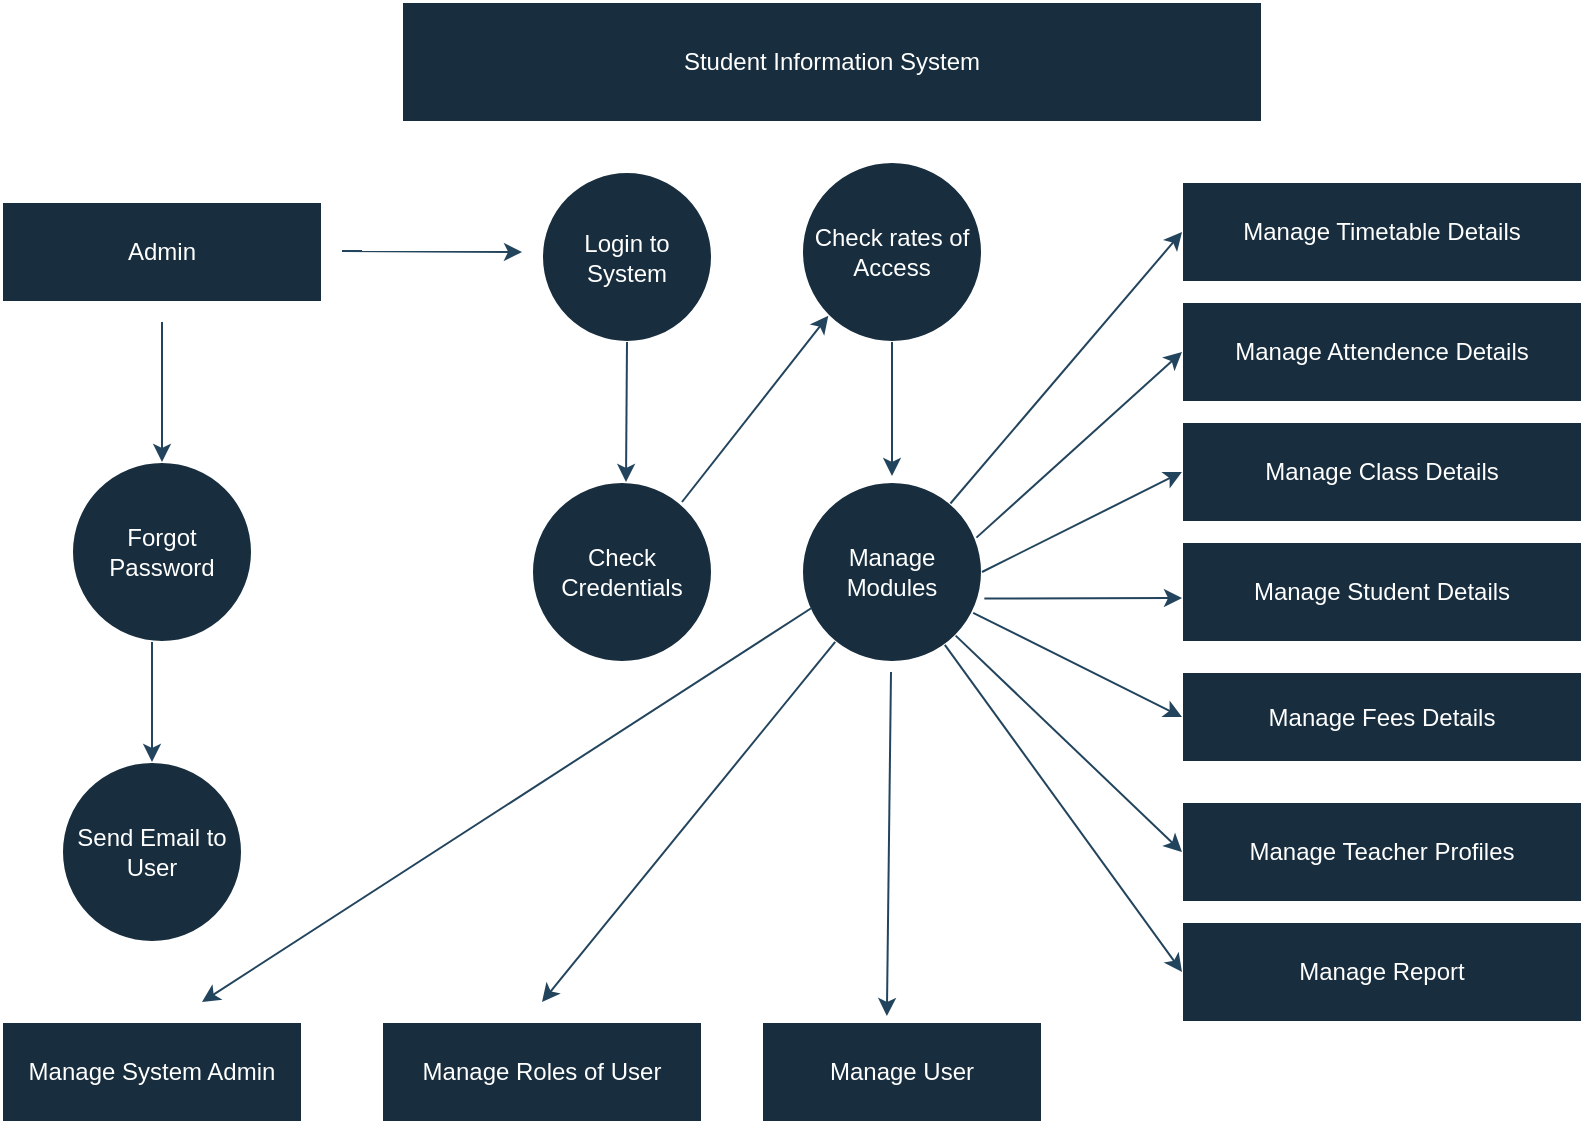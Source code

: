 <mxfile version="28.1.1">
  <diagram name="Page-1" id="vXb-oSbJKYmq9WD8H4_Y">
    <mxGraphModel dx="1042" dy="510" grid="1" gridSize="10" guides="1" tooltips="1" connect="1" arrows="1" fold="1" page="1" pageScale="1" pageWidth="850" pageHeight="1100" math="0" shadow="0">
      <root>
        <mxCell id="0" />
        <mxCell id="1" parent="0" />
        <mxCell id="AlB1mBefGB3KJBxIbdKm-2" value="Admin" style="rounded=0;whiteSpace=wrap;html=1;labelBackgroundColor=none;fillColor=#182E3E;strokeColor=#FFFFFF;fontColor=#FFFFFF;" vertex="1" parent="1">
          <mxGeometry x="10" y="110" width="160" height="50" as="geometry" />
        </mxCell>
        <mxCell id="AlB1mBefGB3KJBxIbdKm-3" value="Login to System" style="ellipse;whiteSpace=wrap;html=1;aspect=fixed;labelBackgroundColor=none;fillColor=#182E3E;strokeColor=#FFFFFF;fontColor=#FFFFFF;" vertex="1" parent="1">
          <mxGeometry x="280" y="95" width="85" height="85" as="geometry" />
        </mxCell>
        <mxCell id="AlB1mBefGB3KJBxIbdKm-5" style="edgeStyle=orthogonalEdgeStyle;rounded=0;orthogonalLoop=1;jettySize=auto;html=1;exitX=0.5;exitY=1;exitDx=0;exitDy=0;labelBackgroundColor=none;strokeColor=#23445D;fontColor=default;" edge="1" parent="1" source="AlB1mBefGB3KJBxIbdKm-2" target="AlB1mBefGB3KJBxIbdKm-2">
          <mxGeometry relative="1" as="geometry" />
        </mxCell>
        <mxCell id="AlB1mBefGB3KJBxIbdKm-6" value="Check Credentials" style="ellipse;whiteSpace=wrap;html=1;aspect=fixed;labelBackgroundColor=none;fillColor=#182E3E;strokeColor=#FFFFFF;fontColor=#FFFFFF;" vertex="1" parent="1">
          <mxGeometry x="275" y="250" width="90" height="90" as="geometry" />
        </mxCell>
        <mxCell id="AlB1mBefGB3KJBxIbdKm-7" value="Check rates of Access" style="ellipse;whiteSpace=wrap;html=1;aspect=fixed;labelBackgroundColor=none;fillColor=#182E3E;strokeColor=#FFFFFF;fontColor=#FFFFFF;" vertex="1" parent="1">
          <mxGeometry x="410" y="90" width="90" height="90" as="geometry" />
        </mxCell>
        <mxCell id="AlB1mBefGB3KJBxIbdKm-8" value="Manage Modules" style="ellipse;whiteSpace=wrap;html=1;aspect=fixed;labelBackgroundColor=none;fillColor=#182E3E;strokeColor=#FFFFFF;fontColor=#FFFFFF;" vertex="1" parent="1">
          <mxGeometry x="410" y="250" width="90" height="90" as="geometry" />
        </mxCell>
        <mxCell id="AlB1mBefGB3KJBxIbdKm-9" value="Manage Timetable Details" style="rounded=0;whiteSpace=wrap;html=1;labelBackgroundColor=none;fillColor=#182E3E;strokeColor=#FFFFFF;fontColor=#FFFFFF;" vertex="1" parent="1">
          <mxGeometry x="600" y="100" width="200" height="50" as="geometry" />
        </mxCell>
        <mxCell id="AlB1mBefGB3KJBxIbdKm-10" value="Student Information System" style="rounded=0;whiteSpace=wrap;html=1;labelBackgroundColor=none;fillColor=#182E3E;strokeColor=#FFFFFF;fontColor=#FFFFFF;" vertex="1" parent="1">
          <mxGeometry x="210" y="10" width="430" height="60" as="geometry" />
        </mxCell>
        <mxCell id="AlB1mBefGB3KJBxIbdKm-11" value="Manage Attendence Details" style="rounded=0;whiteSpace=wrap;html=1;labelBackgroundColor=none;fillColor=#182E3E;strokeColor=#FFFFFF;fontColor=#FFFFFF;" vertex="1" parent="1">
          <mxGeometry x="600" y="160" width="200" height="50" as="geometry" />
        </mxCell>
        <mxCell id="AlB1mBefGB3KJBxIbdKm-12" value="Manage Class Details" style="rounded=0;whiteSpace=wrap;html=1;labelBackgroundColor=none;fillColor=#182E3E;strokeColor=#FFFFFF;fontColor=#FFFFFF;" vertex="1" parent="1">
          <mxGeometry x="600" y="220" width="200" height="50" as="geometry" />
        </mxCell>
        <mxCell id="AlB1mBefGB3KJBxIbdKm-13" value="Manage Student Details" style="rounded=0;whiteSpace=wrap;html=1;labelBackgroundColor=none;fillColor=#182E3E;strokeColor=#FFFFFF;fontColor=#FFFFFF;" vertex="1" parent="1">
          <mxGeometry x="600" y="280" width="200" height="50" as="geometry" />
        </mxCell>
        <mxCell id="AlB1mBefGB3KJBxIbdKm-14" value="Manage Fees Details" style="rounded=0;whiteSpace=wrap;html=1;labelBackgroundColor=none;fillColor=#182E3E;strokeColor=#FFFFFF;fontColor=#FFFFFF;" vertex="1" parent="1">
          <mxGeometry x="600" y="345" width="200" height="45" as="geometry" />
        </mxCell>
        <mxCell id="AlB1mBefGB3KJBxIbdKm-15" value="Manage Teacher Profiles" style="rounded=0;whiteSpace=wrap;html=1;labelBackgroundColor=none;fillColor=#182E3E;strokeColor=#FFFFFF;fontColor=#FFFFFF;" vertex="1" parent="1">
          <mxGeometry x="600" y="410" width="200" height="50" as="geometry" />
        </mxCell>
        <mxCell id="AlB1mBefGB3KJBxIbdKm-16" value="Forgot Password" style="ellipse;whiteSpace=wrap;html=1;aspect=fixed;labelBackgroundColor=none;fillColor=#182E3E;strokeColor=#FFFFFF;fontColor=#FFFFFF;" vertex="1" parent="1">
          <mxGeometry x="45" y="240" width="90" height="90" as="geometry" />
        </mxCell>
        <mxCell id="AlB1mBefGB3KJBxIbdKm-18" value="Send Email to User" style="ellipse;whiteSpace=wrap;html=1;aspect=fixed;labelBackgroundColor=none;fillColor=#182E3E;strokeColor=#FFFFFF;fontColor=#FFFFFF;" vertex="1" parent="1">
          <mxGeometry x="40" y="390" width="90" height="90" as="geometry" />
        </mxCell>
        <mxCell id="AlB1mBefGB3KJBxIbdKm-19" value="" style="endArrow=classic;html=1;rounded=0;labelBackgroundColor=none;strokeColor=#23445D;fontColor=default;" edge="1" parent="1">
          <mxGeometry width="50" height="50" relative="1" as="geometry">
            <mxPoint x="190" y="134.5" as="sourcePoint" />
            <mxPoint x="270" y="135" as="targetPoint" />
            <Array as="points">
              <mxPoint x="180" y="134.5" />
            </Array>
          </mxGeometry>
        </mxCell>
        <mxCell id="AlB1mBefGB3KJBxIbdKm-20" value="Manage Report" style="rounded=0;whiteSpace=wrap;html=1;labelBackgroundColor=none;fillColor=#182E3E;strokeColor=#FFFFFF;fontColor=#FFFFFF;" vertex="1" parent="1">
          <mxGeometry x="600" y="470" width="200" height="50" as="geometry" />
        </mxCell>
        <mxCell id="AlB1mBefGB3KJBxIbdKm-21" value="" style="endArrow=classic;html=1;rounded=0;exitX=0.5;exitY=1;exitDx=0;exitDy=0;labelBackgroundColor=none;strokeColor=#23445D;fontColor=default;" edge="1" parent="1" source="AlB1mBefGB3KJBxIbdKm-3">
          <mxGeometry width="50" height="50" relative="1" as="geometry">
            <mxPoint x="322" y="190" as="sourcePoint" />
            <mxPoint x="322" y="250" as="targetPoint" />
          </mxGeometry>
        </mxCell>
        <mxCell id="AlB1mBefGB3KJBxIbdKm-23" value="Manage System Admin" style="rounded=0;whiteSpace=wrap;html=1;labelBackgroundColor=none;fillColor=#182E3E;strokeColor=#FFFFFF;fontColor=#FFFFFF;" vertex="1" parent="1">
          <mxGeometry x="10" y="520" width="150" height="50" as="geometry" />
        </mxCell>
        <mxCell id="AlB1mBefGB3KJBxIbdKm-24" value="Manage Roles of User" style="rounded=0;whiteSpace=wrap;html=1;labelBackgroundColor=none;fillColor=#182E3E;strokeColor=#FFFFFF;fontColor=#FFFFFF;" vertex="1" parent="1">
          <mxGeometry x="200" y="520" width="160" height="50" as="geometry" />
        </mxCell>
        <mxCell id="AlB1mBefGB3KJBxIbdKm-25" value="Manage User" style="rounded=0;whiteSpace=wrap;html=1;labelBackgroundColor=none;fillColor=#182E3E;strokeColor=#FFFFFF;fontColor=#FFFFFF;" vertex="1" parent="1">
          <mxGeometry x="390" y="520" width="140" height="50" as="geometry" />
        </mxCell>
        <mxCell id="AlB1mBefGB3KJBxIbdKm-30" value="" style="endArrow=classic;html=1;rounded=0;entryX=0.5;entryY=0;entryDx=0;entryDy=0;labelBackgroundColor=none;strokeColor=#23445D;fontColor=default;" edge="1" parent="1" target="AlB1mBefGB3KJBxIbdKm-16">
          <mxGeometry width="50" height="50" relative="1" as="geometry">
            <mxPoint x="90" y="170" as="sourcePoint" />
            <mxPoint x="100" y="200" as="targetPoint" />
            <Array as="points" />
          </mxGeometry>
        </mxCell>
        <mxCell id="AlB1mBefGB3KJBxIbdKm-31" value="" style="endArrow=classic;html=1;rounded=0;entryX=0.446;entryY=-0.06;entryDx=0;entryDy=0;entryPerimeter=0;labelBackgroundColor=none;strokeColor=#23445D;fontColor=default;" edge="1" parent="1" target="AlB1mBefGB3KJBxIbdKm-25">
          <mxGeometry width="50" height="50" relative="1" as="geometry">
            <mxPoint x="454.5" y="345" as="sourcePoint" />
            <mxPoint x="454.5" y="465" as="targetPoint" />
          </mxGeometry>
        </mxCell>
        <mxCell id="AlB1mBefGB3KJBxIbdKm-32" value="" style="endArrow=classic;html=1;rounded=0;labelBackgroundColor=none;strokeColor=#23445D;fontColor=default;" edge="1" parent="1" source="AlB1mBefGB3KJBxIbdKm-8">
          <mxGeometry width="50" height="50" relative="1" as="geometry">
            <mxPoint x="440" y="350" as="sourcePoint" />
            <mxPoint x="280" y="510" as="targetPoint" />
          </mxGeometry>
        </mxCell>
        <mxCell id="AlB1mBefGB3KJBxIbdKm-33" value="" style="endArrow=classic;html=1;rounded=0;exitX=0.5;exitY=1;exitDx=0;exitDy=0;labelBackgroundColor=none;strokeColor=#23445D;fontColor=default;" edge="1" parent="1" source="AlB1mBefGB3KJBxIbdKm-7">
          <mxGeometry width="50" height="50" relative="1" as="geometry">
            <mxPoint x="450" y="190" as="sourcePoint" />
            <mxPoint x="455" y="247" as="targetPoint" />
          </mxGeometry>
        </mxCell>
        <mxCell id="AlB1mBefGB3KJBxIbdKm-34" value="" style="endArrow=classic;html=1;rounded=0;entryX=0;entryY=1;entryDx=0;entryDy=0;labelBackgroundColor=none;strokeColor=#23445D;fontColor=default;" edge="1" parent="1" target="AlB1mBefGB3KJBxIbdKm-7">
          <mxGeometry width="50" height="50" relative="1" as="geometry">
            <mxPoint x="350" y="260" as="sourcePoint" />
            <mxPoint x="400" y="210" as="targetPoint" />
          </mxGeometry>
        </mxCell>
        <mxCell id="AlB1mBefGB3KJBxIbdKm-35" value="" style="endArrow=classic;html=1;rounded=0;entryX=0;entryY=0.5;entryDx=0;entryDy=0;labelBackgroundColor=none;strokeColor=#23445D;fontColor=default;" edge="1" parent="1" source="AlB1mBefGB3KJBxIbdKm-8" target="AlB1mBefGB3KJBxIbdKm-9">
          <mxGeometry width="50" height="50" relative="1" as="geometry">
            <mxPoint x="500" y="250" as="sourcePoint" />
            <mxPoint x="590" y="130" as="targetPoint" />
          </mxGeometry>
        </mxCell>
        <mxCell id="AlB1mBefGB3KJBxIbdKm-38" value="" style="endArrow=classic;html=1;rounded=0;entryX=0.5;entryY=0;entryDx=0;entryDy=0;labelBackgroundColor=none;strokeColor=#23445D;fontColor=default;" edge="1" parent="1" target="AlB1mBefGB3KJBxIbdKm-18">
          <mxGeometry width="50" height="50" relative="1" as="geometry">
            <mxPoint x="85" y="330" as="sourcePoint" />
            <mxPoint x="130" y="310" as="targetPoint" />
          </mxGeometry>
        </mxCell>
        <mxCell id="AlB1mBefGB3KJBxIbdKm-40" value="" style="endArrow=classic;html=1;rounded=0;exitX=0.969;exitY=0.309;exitDx=0;exitDy=0;exitPerimeter=0;entryX=0;entryY=0.5;entryDx=0;entryDy=0;labelBackgroundColor=none;strokeColor=#23445D;fontColor=default;" edge="1" parent="1" source="AlB1mBefGB3KJBxIbdKm-8" target="AlB1mBefGB3KJBxIbdKm-11">
          <mxGeometry width="50" height="50" relative="1" as="geometry">
            <mxPoint x="520" y="250" as="sourcePoint" />
            <mxPoint x="570" y="200" as="targetPoint" />
          </mxGeometry>
        </mxCell>
        <mxCell id="AlB1mBefGB3KJBxIbdKm-41" value="" style="endArrow=classic;html=1;rounded=0;entryX=0;entryY=0.5;entryDx=0;entryDy=0;exitX=1;exitY=0.5;exitDx=0;exitDy=0;labelBackgroundColor=none;strokeColor=#23445D;fontColor=default;" edge="1" parent="1" source="AlB1mBefGB3KJBxIbdKm-8" target="AlB1mBefGB3KJBxIbdKm-12">
          <mxGeometry width="50" height="50" relative="1" as="geometry">
            <mxPoint x="510" y="300" as="sourcePoint" />
            <mxPoint x="560" y="250" as="targetPoint" />
          </mxGeometry>
        </mxCell>
        <mxCell id="AlB1mBefGB3KJBxIbdKm-42" value="" style="endArrow=classic;html=1;rounded=0;exitX=1.013;exitY=0.647;exitDx=0;exitDy=0;exitPerimeter=0;labelBackgroundColor=none;strokeColor=#23445D;fontColor=default;" edge="1" parent="1" source="AlB1mBefGB3KJBxIbdKm-8">
          <mxGeometry width="50" height="50" relative="1" as="geometry">
            <mxPoint x="500" y="360" as="sourcePoint" />
            <mxPoint x="600" y="308" as="targetPoint" />
          </mxGeometry>
        </mxCell>
        <mxCell id="AlB1mBefGB3KJBxIbdKm-43" value="" style="endArrow=classic;html=1;rounded=0;entryX=0;entryY=0.5;entryDx=0;entryDy=0;exitX=0.951;exitY=0.727;exitDx=0;exitDy=0;exitPerimeter=0;labelBackgroundColor=none;strokeColor=#23445D;fontColor=default;" edge="1" parent="1" source="AlB1mBefGB3KJBxIbdKm-8" target="AlB1mBefGB3KJBxIbdKm-14">
          <mxGeometry width="50" height="50" relative="1" as="geometry">
            <mxPoint x="490" y="310" as="sourcePoint" />
            <mxPoint x="560" y="330" as="targetPoint" />
          </mxGeometry>
        </mxCell>
        <mxCell id="AlB1mBefGB3KJBxIbdKm-44" value="" style="endArrow=classic;html=1;rounded=0;exitX=0.053;exitY=0.7;exitDx=0;exitDy=0;exitPerimeter=0;labelBackgroundColor=none;strokeColor=#23445D;fontColor=default;" edge="1" parent="1" source="AlB1mBefGB3KJBxIbdKm-8">
          <mxGeometry width="50" height="50" relative="1" as="geometry">
            <mxPoint x="400" y="330" as="sourcePoint" />
            <mxPoint x="110" y="510" as="targetPoint" />
          </mxGeometry>
        </mxCell>
        <mxCell id="AlB1mBefGB3KJBxIbdKm-45" value="" style="endArrow=classic;html=1;rounded=0;entryX=0;entryY=0.5;entryDx=0;entryDy=0;exitX=1;exitY=1;exitDx=0;exitDy=0;labelBackgroundColor=none;strokeColor=#23445D;fontColor=default;" edge="1" parent="1" source="AlB1mBefGB3KJBxIbdKm-8" target="AlB1mBefGB3KJBxIbdKm-15">
          <mxGeometry width="50" height="50" relative="1" as="geometry">
            <mxPoint x="500" y="410" as="sourcePoint" />
            <mxPoint x="550" y="360" as="targetPoint" />
          </mxGeometry>
        </mxCell>
        <mxCell id="AlB1mBefGB3KJBxIbdKm-46" value="" style="endArrow=classic;html=1;rounded=0;entryX=0;entryY=0.5;entryDx=0;entryDy=0;labelBackgroundColor=none;strokeColor=#23445D;fontColor=default;" edge="1" parent="1" source="AlB1mBefGB3KJBxIbdKm-8" target="AlB1mBefGB3KJBxIbdKm-20">
          <mxGeometry width="50" height="50" relative="1" as="geometry">
            <mxPoint x="520" y="450" as="sourcePoint" />
            <mxPoint x="570" y="400" as="targetPoint" />
          </mxGeometry>
        </mxCell>
      </root>
    </mxGraphModel>
  </diagram>
</mxfile>
